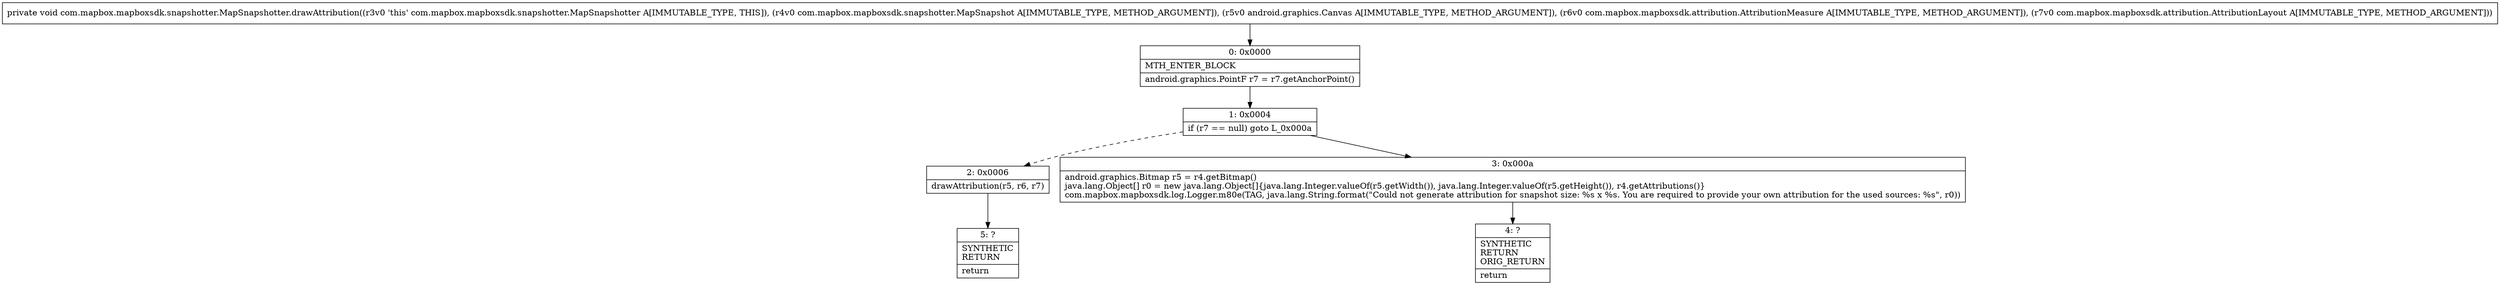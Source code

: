 digraph "CFG forcom.mapbox.mapboxsdk.snapshotter.MapSnapshotter.drawAttribution(Lcom\/mapbox\/mapboxsdk\/snapshotter\/MapSnapshot;Landroid\/graphics\/Canvas;Lcom\/mapbox\/mapboxsdk\/attribution\/AttributionMeasure;Lcom\/mapbox\/mapboxsdk\/attribution\/AttributionLayout;)V" {
Node_0 [shape=record,label="{0\:\ 0x0000|MTH_ENTER_BLOCK\l|android.graphics.PointF r7 = r7.getAnchorPoint()\l}"];
Node_1 [shape=record,label="{1\:\ 0x0004|if (r7 == null) goto L_0x000a\l}"];
Node_2 [shape=record,label="{2\:\ 0x0006|drawAttribution(r5, r6, r7)\l}"];
Node_3 [shape=record,label="{3\:\ 0x000a|android.graphics.Bitmap r5 = r4.getBitmap()\ljava.lang.Object[] r0 = new java.lang.Object[]\{java.lang.Integer.valueOf(r5.getWidth()), java.lang.Integer.valueOf(r5.getHeight()), r4.getAttributions()\}\lcom.mapbox.mapboxsdk.log.Logger.m80e(TAG, java.lang.String.format(\"Could not generate attribution for snapshot size: %s x %s. You are required to provide your own attribution for the used sources: %s\", r0))\l}"];
Node_4 [shape=record,label="{4\:\ ?|SYNTHETIC\lRETURN\lORIG_RETURN\l|return\l}"];
Node_5 [shape=record,label="{5\:\ ?|SYNTHETIC\lRETURN\l|return\l}"];
MethodNode[shape=record,label="{private void com.mapbox.mapboxsdk.snapshotter.MapSnapshotter.drawAttribution((r3v0 'this' com.mapbox.mapboxsdk.snapshotter.MapSnapshotter A[IMMUTABLE_TYPE, THIS]), (r4v0 com.mapbox.mapboxsdk.snapshotter.MapSnapshot A[IMMUTABLE_TYPE, METHOD_ARGUMENT]), (r5v0 android.graphics.Canvas A[IMMUTABLE_TYPE, METHOD_ARGUMENT]), (r6v0 com.mapbox.mapboxsdk.attribution.AttributionMeasure A[IMMUTABLE_TYPE, METHOD_ARGUMENT]), (r7v0 com.mapbox.mapboxsdk.attribution.AttributionLayout A[IMMUTABLE_TYPE, METHOD_ARGUMENT])) }"];
MethodNode -> Node_0;
Node_0 -> Node_1;
Node_1 -> Node_2[style=dashed];
Node_1 -> Node_3;
Node_2 -> Node_5;
Node_3 -> Node_4;
}

